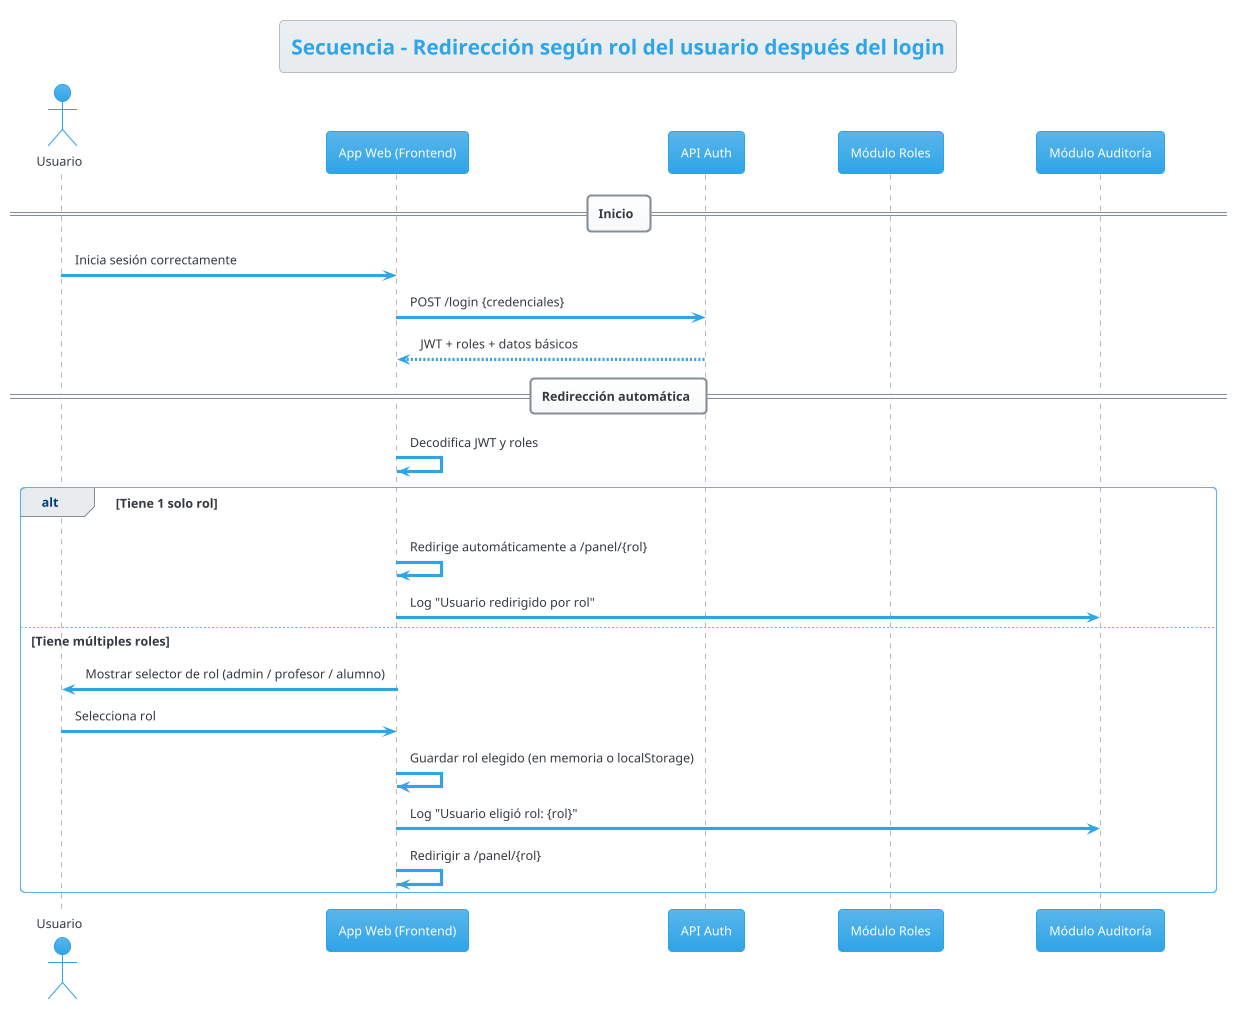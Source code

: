 @startuml S_SEC03_RedirigirPorRol
!theme cerulean
skinparam linetype ortho

title Secuencia - Redirección según rol del usuario después del login

actor "Usuario" as USR
participant "App Web (Frontend)" as FE
participant "API Auth" as AUTH
participant "Módulo Roles" as ROLES
participant "Módulo Auditoría" as AUD

== Inicio ==
USR -> FE : Inicia sesión correctamente
FE -> AUTH : POST /login {credenciales}
AUTH --> FE : JWT + roles + datos básicos

== Redirección automática ==
FE -> FE : Decodifica JWT y roles

alt Tiene 1 solo rol
    FE -> FE : Redirige automáticamente a /panel/{rol}
    FE -> AUD : Log "Usuario redirigido por rol"
else Tiene múltiples roles
    FE -> USR : Mostrar selector de rol (admin / profesor / alumno)
    USR -> FE : Selecciona rol
    FE -> FE : Guardar rol elegido (en memoria o localStorage)
    FE -> AUD : Log "Usuario eligió rol: {rol}"
    FE -> FE : Redirigir a /panel/{rol}
end

@enduml
